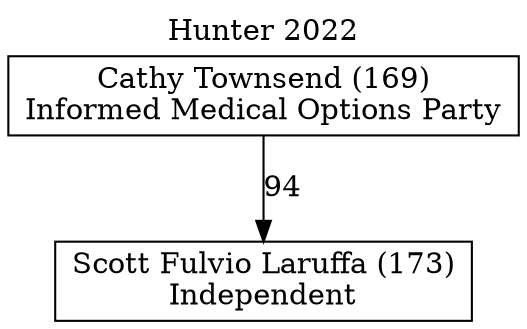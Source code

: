 // House preference flow
digraph "Scott Fulvio Laruffa (173)_Hunter_2022" {
	graph [label="Hunter 2022" labelloc=t mclimit=10]
	node [shape=box]
	"Scott Fulvio Laruffa (173)" [label="Scott Fulvio Laruffa (173)
Independent"]
	"Cathy Townsend (169)" [label="Cathy Townsend (169)
Informed Medical Options Party"]
	"Cathy Townsend (169)" -> "Scott Fulvio Laruffa (173)" [label=94]
}
